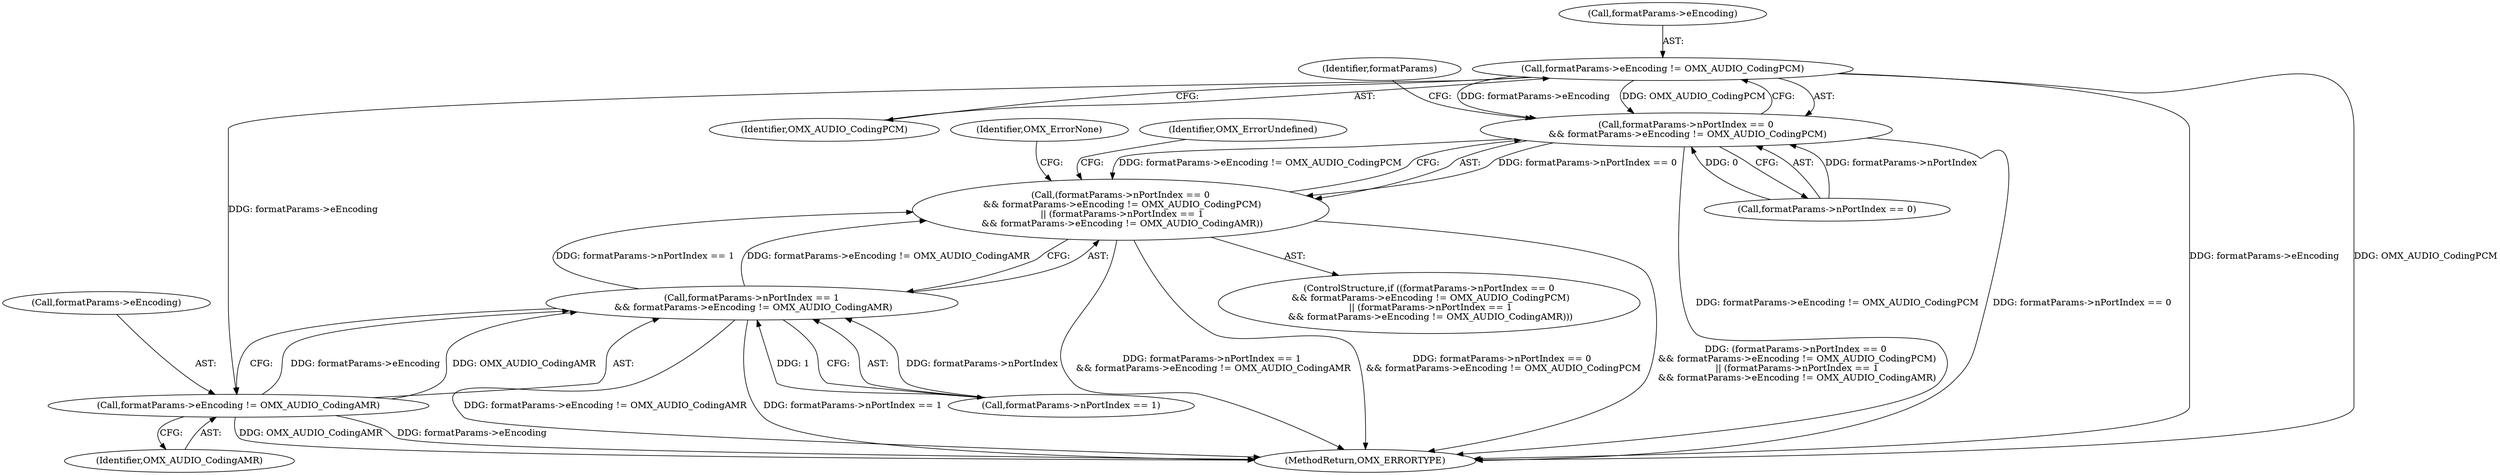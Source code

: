 digraph "0_Android_295c883fe3105b19bcd0f9e07d54c6b589fc5bff_9@pointer" {
"1000179" [label="(Call,formatParams->eEncoding != OMX_AUDIO_CodingPCM)"];
"1000173" [label="(Call,formatParams->nPortIndex == 0\n && formatParams->eEncoding != OMX_AUDIO_CodingPCM)"];
"1000172" [label="(Call,(formatParams->nPortIndex == 0\n && formatParams->eEncoding != OMX_AUDIO_CodingPCM)\n || (formatParams->nPortIndex == 1\n && formatParams->eEncoding != OMX_AUDIO_CodingAMR))"];
"1000190" [label="(Call,formatParams->eEncoding != OMX_AUDIO_CodingAMR)"];
"1000184" [label="(Call,formatParams->nPortIndex == 1\n && formatParams->eEncoding != OMX_AUDIO_CodingAMR)"];
"1000173" [label="(Call,formatParams->nPortIndex == 0\n && formatParams->eEncoding != OMX_AUDIO_CodingPCM)"];
"1000197" [label="(Identifier,OMX_ErrorUndefined)"];
"1000191" [label="(Call,formatParams->eEncoding)"];
"1000179" [label="(Call,formatParams->eEncoding != OMX_AUDIO_CodingPCM)"];
"1000329" [label="(MethodReturn,OMX_ERRORTYPE)"];
"1000187" [label="(Identifier,formatParams)"];
"1000183" [label="(Identifier,OMX_AUDIO_CodingPCM)"];
"1000171" [label="(ControlStructure,if ((formatParams->nPortIndex == 0\n && formatParams->eEncoding != OMX_AUDIO_CodingPCM)\n || (formatParams->nPortIndex == 1\n && formatParams->eEncoding != OMX_AUDIO_CodingAMR)))"];
"1000199" [label="(Identifier,OMX_ErrorNone)"];
"1000180" [label="(Call,formatParams->eEncoding)"];
"1000184" [label="(Call,formatParams->nPortIndex == 1\n && formatParams->eEncoding != OMX_AUDIO_CodingAMR)"];
"1000172" [label="(Call,(formatParams->nPortIndex == 0\n && formatParams->eEncoding != OMX_AUDIO_CodingPCM)\n || (formatParams->nPortIndex == 1\n && formatParams->eEncoding != OMX_AUDIO_CodingAMR))"];
"1000185" [label="(Call,formatParams->nPortIndex == 1)"];
"1000174" [label="(Call,formatParams->nPortIndex == 0)"];
"1000194" [label="(Identifier,OMX_AUDIO_CodingAMR)"];
"1000190" [label="(Call,formatParams->eEncoding != OMX_AUDIO_CodingAMR)"];
"1000179" -> "1000173"  [label="AST: "];
"1000179" -> "1000183"  [label="CFG: "];
"1000180" -> "1000179"  [label="AST: "];
"1000183" -> "1000179"  [label="AST: "];
"1000173" -> "1000179"  [label="CFG: "];
"1000179" -> "1000329"  [label="DDG: formatParams->eEncoding"];
"1000179" -> "1000329"  [label="DDG: OMX_AUDIO_CodingPCM"];
"1000179" -> "1000173"  [label="DDG: formatParams->eEncoding"];
"1000179" -> "1000173"  [label="DDG: OMX_AUDIO_CodingPCM"];
"1000179" -> "1000190"  [label="DDG: formatParams->eEncoding"];
"1000173" -> "1000172"  [label="AST: "];
"1000173" -> "1000174"  [label="CFG: "];
"1000174" -> "1000173"  [label="AST: "];
"1000187" -> "1000173"  [label="CFG: "];
"1000172" -> "1000173"  [label="CFG: "];
"1000173" -> "1000329"  [label="DDG: formatParams->eEncoding != OMX_AUDIO_CodingPCM"];
"1000173" -> "1000329"  [label="DDG: formatParams->nPortIndex == 0"];
"1000173" -> "1000172"  [label="DDG: formatParams->nPortIndex == 0"];
"1000173" -> "1000172"  [label="DDG: formatParams->eEncoding != OMX_AUDIO_CodingPCM"];
"1000174" -> "1000173"  [label="DDG: formatParams->nPortIndex"];
"1000174" -> "1000173"  [label="DDG: 0"];
"1000172" -> "1000171"  [label="AST: "];
"1000172" -> "1000184"  [label="CFG: "];
"1000184" -> "1000172"  [label="AST: "];
"1000197" -> "1000172"  [label="CFG: "];
"1000199" -> "1000172"  [label="CFG: "];
"1000172" -> "1000329"  [label="DDG: (formatParams->nPortIndex == 0\n && formatParams->eEncoding != OMX_AUDIO_CodingPCM)\n || (formatParams->nPortIndex == 1\n && formatParams->eEncoding != OMX_AUDIO_CodingAMR)"];
"1000172" -> "1000329"  [label="DDG: formatParams->nPortIndex == 1\n && formatParams->eEncoding != OMX_AUDIO_CodingAMR"];
"1000172" -> "1000329"  [label="DDG: formatParams->nPortIndex == 0\n && formatParams->eEncoding != OMX_AUDIO_CodingPCM"];
"1000184" -> "1000172"  [label="DDG: formatParams->nPortIndex == 1"];
"1000184" -> "1000172"  [label="DDG: formatParams->eEncoding != OMX_AUDIO_CodingAMR"];
"1000190" -> "1000184"  [label="AST: "];
"1000190" -> "1000194"  [label="CFG: "];
"1000191" -> "1000190"  [label="AST: "];
"1000194" -> "1000190"  [label="AST: "];
"1000184" -> "1000190"  [label="CFG: "];
"1000190" -> "1000329"  [label="DDG: OMX_AUDIO_CodingAMR"];
"1000190" -> "1000329"  [label="DDG: formatParams->eEncoding"];
"1000190" -> "1000184"  [label="DDG: formatParams->eEncoding"];
"1000190" -> "1000184"  [label="DDG: OMX_AUDIO_CodingAMR"];
"1000184" -> "1000185"  [label="CFG: "];
"1000185" -> "1000184"  [label="AST: "];
"1000184" -> "1000329"  [label="DDG: formatParams->nPortIndex == 1"];
"1000184" -> "1000329"  [label="DDG: formatParams->eEncoding != OMX_AUDIO_CodingAMR"];
"1000185" -> "1000184"  [label="DDG: formatParams->nPortIndex"];
"1000185" -> "1000184"  [label="DDG: 1"];
}
